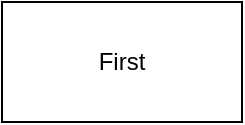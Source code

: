 <mxfile version="22.1.11" type="github">
  <diagram name="第 1 页" id="JCQP5h1YUO-tOwoTOCKD">
    <mxGraphModel dx="1434" dy="746" grid="1" gridSize="10" guides="1" tooltips="1" connect="1" arrows="1" fold="1" page="1" pageScale="1" pageWidth="827" pageHeight="1169" math="0" shadow="0">
      <root>
        <mxCell id="0" />
        <mxCell id="1" parent="0" />
        <mxCell id="Ejh7TWuFRqQs4Q7-6ZSV-1" value="First" style="rounded=0;whiteSpace=wrap;html=1;" vertex="1" parent="1">
          <mxGeometry x="350" y="350" width="120" height="60" as="geometry" />
        </mxCell>
      </root>
    </mxGraphModel>
  </diagram>
</mxfile>
